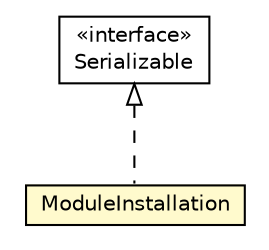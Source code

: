 #!/usr/local/bin/dot
#
# Class diagram 
# Generated by UMLGraph version 5.1 (http://www.umlgraph.org/)
#

digraph G {
	edge [fontname="Helvetica",fontsize=10,labelfontname="Helvetica",labelfontsize=10];
	node [fontname="Helvetica",fontsize=10,shape=plaintext];
	nodesep=0.25;
	ranksep=0.5;
	// pt.ist.fenixframework.data.ModuleInstallation
	c62838 [label=<<table title="pt.ist.fenixframework.data.ModuleInstallation" border="0" cellborder="1" cellspacing="0" cellpadding="2" port="p" bgcolor="lemonChiffon" href="./ModuleInstallation.html">
		<tr><td><table border="0" cellspacing="0" cellpadding="1">
<tr><td align="center" balign="center"> ModuleInstallation </td></tr>
		</table></td></tr>
		</table>>, fontname="Helvetica", fontcolor="black", fontsize=10.0];
	//pt.ist.fenixframework.data.ModuleInstallation implements java.io.Serializable
	c63074:p -> c62838:p [dir=back,arrowtail=empty,style=dashed];
	// java.io.Serializable
	c63074 [label=<<table title="java.io.Serializable" border="0" cellborder="1" cellspacing="0" cellpadding="2" port="p" href="http://java.sun.com/j2se/1.4.2/docs/api/java/io/Serializable.html">
		<tr><td><table border="0" cellspacing="0" cellpadding="1">
<tr><td align="center" balign="center"> &#171;interface&#187; </td></tr>
<tr><td align="center" balign="center"> Serializable </td></tr>
		</table></td></tr>
		</table>>, fontname="Helvetica", fontcolor="black", fontsize=10.0];
}

